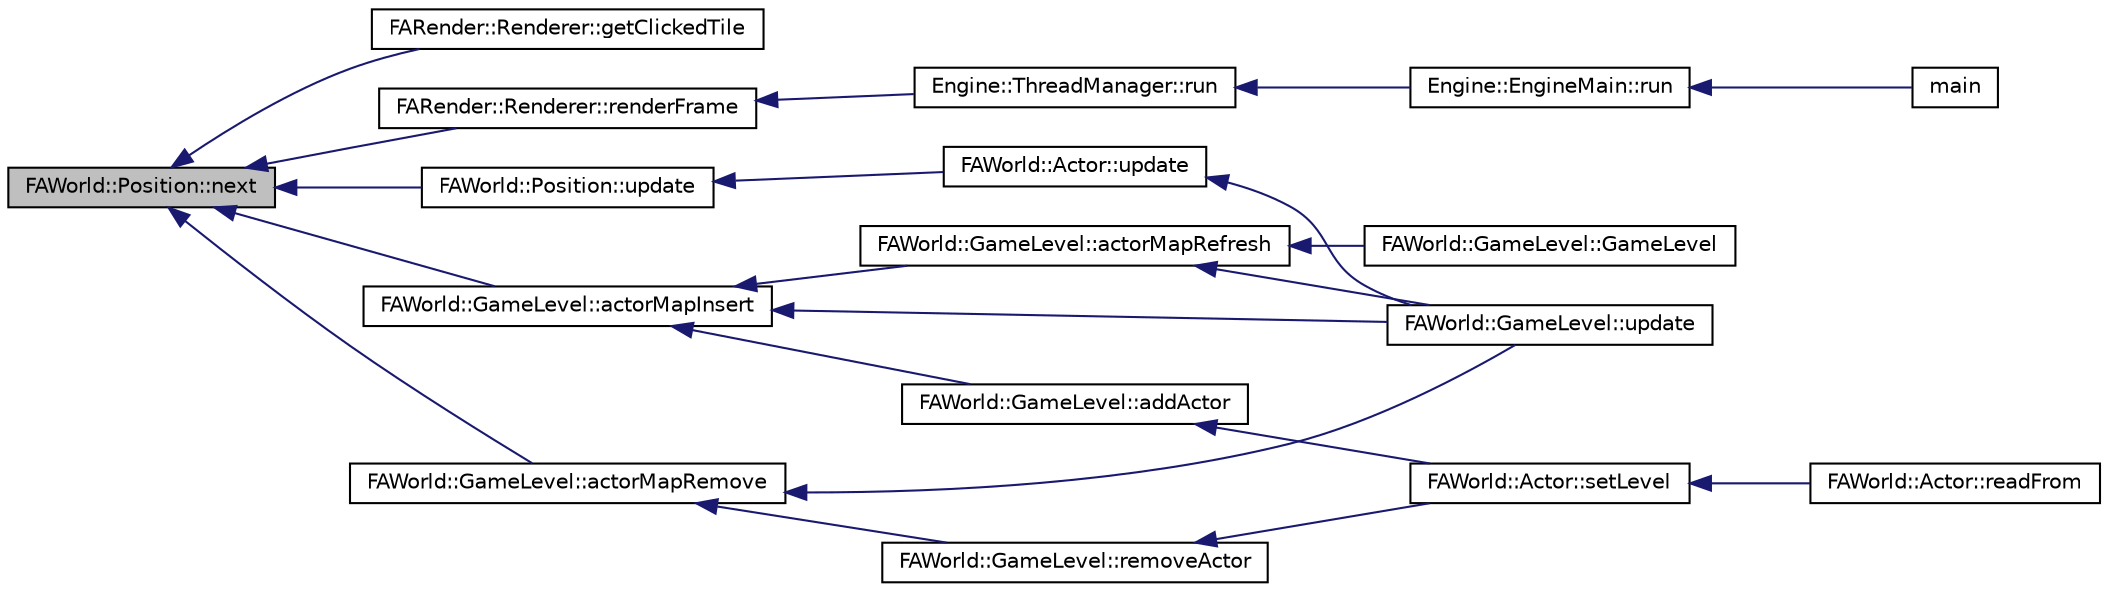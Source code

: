 digraph G
{
  edge [fontname="Helvetica",fontsize="10",labelfontname="Helvetica",labelfontsize="10"];
  node [fontname="Helvetica",fontsize="10",shape=record];
  rankdir="LR";
  Node1 [label="FAWorld::Position::next",height=0.2,width=0.4,color="black", fillcolor="grey75", style="filled" fontcolor="black"];
  Node1 -> Node2 [dir="back",color="midnightblue",fontsize="10",style="solid",fontname="Helvetica"];
  Node2 [label="FARender::Renderer::getClickedTile",height=0.2,width=0.4,color="black", fillcolor="white", style="filled",URL="$class_f_a_render_1_1_renderer.html#ae176ae9d9cfbcc40bb248f000f22acf4"];
  Node1 -> Node3 [dir="back",color="midnightblue",fontsize="10",style="solid",fontname="Helvetica"];
  Node3 [label="FARender::Renderer::renderFrame",height=0.2,width=0.4,color="black", fillcolor="white", style="filled",URL="$class_f_a_render_1_1_renderer.html#ad6e983189d6cf6b7aaef89d54ed89396",tooltip="To be called only by Engine::ThreadManager."];
  Node3 -> Node4 [dir="back",color="midnightblue",fontsize="10",style="solid",fontname="Helvetica"];
  Node4 [label="Engine::ThreadManager::run",height=0.2,width=0.4,color="black", fillcolor="white", style="filled",URL="$class_engine_1_1_thread_manager.html#ab99a6ee7b73f2e9b24a824e811df5d88"];
  Node4 -> Node5 [dir="back",color="midnightblue",fontsize="10",style="solid",fontname="Helvetica"];
  Node5 [label="Engine::EngineMain::run",height=0.2,width=0.4,color="black", fillcolor="white", style="filled",URL="$class_engine_1_1_engine_main.html#a5a16165ab6d6e9f2bb2f2739bd1b11bf"];
  Node5 -> Node6 [dir="back",color="midnightblue",fontsize="10",style="solid",fontname="Helvetica"];
  Node6 [label="main",height=0.2,width=0.4,color="black", fillcolor="white", style="filled",URL="$freeablo_2main_8cpp.html#a3c04138a5bfe5d72780bb7e82a18e627"];
  Node1 -> Node7 [dir="back",color="midnightblue",fontsize="10",style="solid",fontname="Helvetica"];
  Node7 [label="FAWorld::GameLevel::actorMapInsert",height=0.2,width=0.4,color="black", fillcolor="white", style="filled",URL="$class_f_a_world_1_1_game_level.html#ab00e0f84e8728647d39a7a2f39f08499"];
  Node7 -> Node8 [dir="back",color="midnightblue",fontsize="10",style="solid",fontname="Helvetica"];
  Node8 [label="FAWorld::GameLevel::update",height=0.2,width=0.4,color="black", fillcolor="white", style="filled",URL="$class_f_a_world_1_1_game_level.html#a78e4db23f4a198945e69fced2b8d8e9d"];
  Node7 -> Node9 [dir="back",color="midnightblue",fontsize="10",style="solid",fontname="Helvetica"];
  Node9 [label="FAWorld::GameLevel::actorMapRefresh",height=0.2,width=0.4,color="black", fillcolor="white", style="filled",URL="$class_f_a_world_1_1_game_level.html#a2355286e79388bc995971ba963924a8d"];
  Node9 -> Node10 [dir="back",color="midnightblue",fontsize="10",style="solid",fontname="Helvetica"];
  Node10 [label="FAWorld::GameLevel::GameLevel",height=0.2,width=0.4,color="black", fillcolor="white", style="filled",URL="$class_f_a_world_1_1_game_level.html#a0d3123df1b9c3a86263efd9a672c6964"];
  Node9 -> Node8 [dir="back",color="midnightblue",fontsize="10",style="solid",fontname="Helvetica"];
  Node7 -> Node11 [dir="back",color="midnightblue",fontsize="10",style="solid",fontname="Helvetica"];
  Node11 [label="FAWorld::GameLevel::addActor",height=0.2,width=0.4,color="black", fillcolor="white", style="filled",URL="$class_f_a_world_1_1_game_level.html#a189434699b06161f5704156e63665991"];
  Node11 -> Node12 [dir="back",color="midnightblue",fontsize="10",style="solid",fontname="Helvetica"];
  Node12 [label="FAWorld::Actor::setLevel",height=0.2,width=0.4,color="black", fillcolor="white", style="filled",URL="$class_f_a_world_1_1_actor.html#a11f7b0f99d17191140088f83d130538e"];
  Node12 -> Node13 [dir="back",color="midnightblue",fontsize="10",style="solid",fontname="Helvetica"];
  Node13 [label="FAWorld::Actor::readFrom",height=0.2,width=0.4,color="black", fillcolor="white", style="filled",URL="$class_f_a_world_1_1_actor.html#ab53e39ee1f8c51d83f403f7c3c44ca21"];
  Node1 -> Node14 [dir="back",color="midnightblue",fontsize="10",style="solid",fontname="Helvetica"];
  Node14 [label="FAWorld::GameLevel::actorMapRemove",height=0.2,width=0.4,color="black", fillcolor="white", style="filled",URL="$class_f_a_world_1_1_game_level.html#ac468fcf7f924e14fb12f053b013a22ae"];
  Node14 -> Node8 [dir="back",color="midnightblue",fontsize="10",style="solid",fontname="Helvetica"];
  Node14 -> Node15 [dir="back",color="midnightblue",fontsize="10",style="solid",fontname="Helvetica"];
  Node15 [label="FAWorld::GameLevel::removeActor",height=0.2,width=0.4,color="black", fillcolor="white", style="filled",URL="$class_f_a_world_1_1_game_level.html#a67b324c701fe60ff4f250a1a6dae11b4"];
  Node15 -> Node12 [dir="back",color="midnightblue",fontsize="10",style="solid",fontname="Helvetica"];
  Node1 -> Node16 [dir="back",color="midnightblue",fontsize="10",style="solid",fontname="Helvetica"];
  Node16 [label="FAWorld::Position::update",height=0.2,width=0.4,color="black", fillcolor="white", style="filled",URL="$class_f_a_world_1_1_position.html#ad34a10975af08be2beb527fc2d10d101",tooltip="advances towards mNext"];
  Node16 -> Node17 [dir="back",color="midnightblue",fontsize="10",style="solid",fontname="Helvetica"];
  Node17 [label="FAWorld::Actor::update",height=0.2,width=0.4,color="black", fillcolor="white", style="filled",URL="$class_f_a_world_1_1_actor.html#a210d7366b718ee9366442a98f940d083"];
  Node17 -> Node8 [dir="back",color="midnightblue",fontsize="10",style="solid",fontname="Helvetica"];
}
